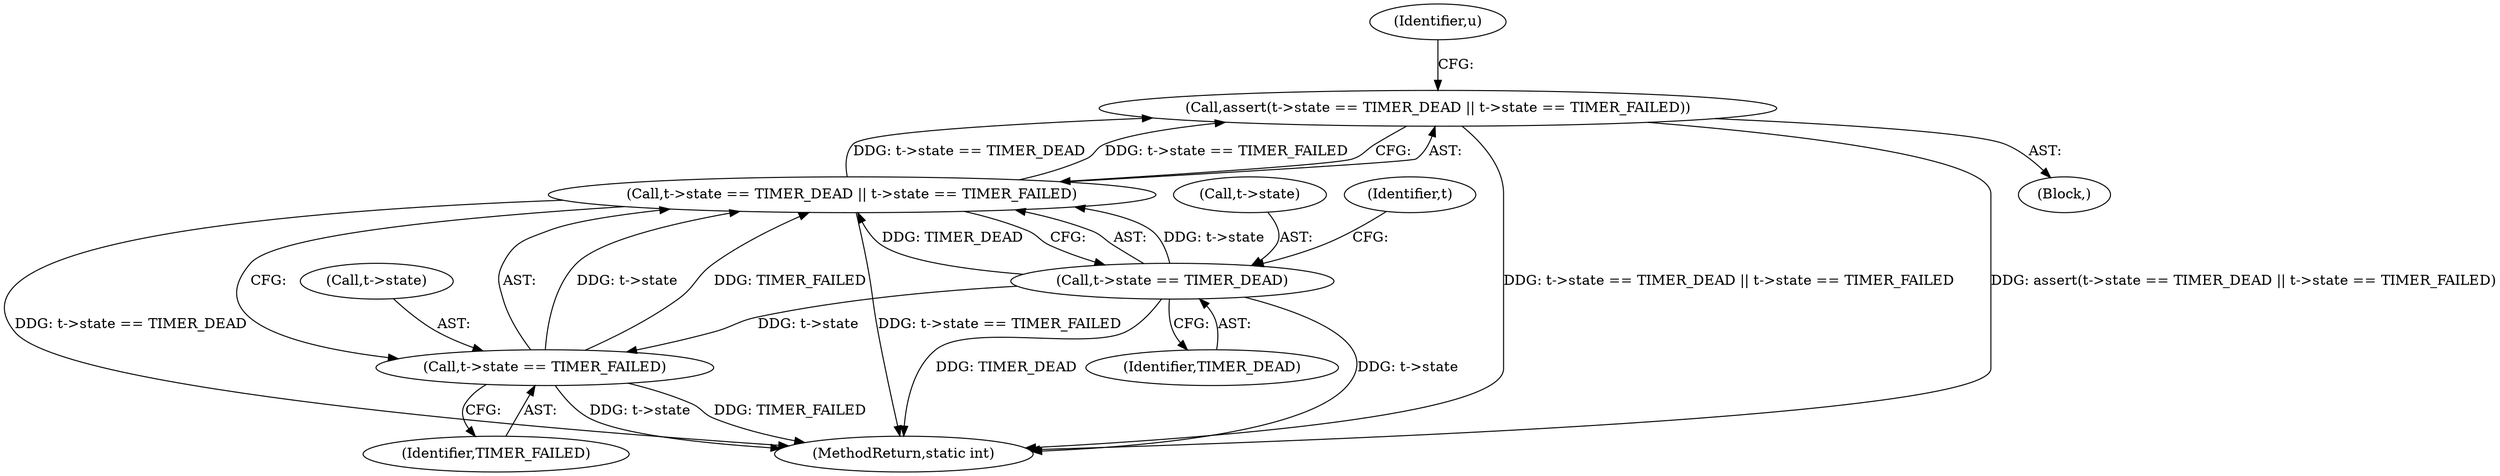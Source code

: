 digraph "0_systemd_ee735086f8670be1591fa9593e80dd60163a7a2f_2@API" {
"1000113" [label="(Call,assert(t->state == TIMER_DEAD || t->state == TIMER_FAILED))"];
"1000114" [label="(Call,t->state == TIMER_DEAD || t->state == TIMER_FAILED)"];
"1000115" [label="(Call,t->state == TIMER_DEAD)"];
"1000120" [label="(Call,t->state == TIMER_FAILED)"];
"1000120" [label="(Call,t->state == TIMER_FAILED)"];
"1000113" [label="(Call,assert(t->state == TIMER_DEAD || t->state == TIMER_FAILED))"];
"1000124" [label="(Identifier,TIMER_FAILED)"];
"1000115" [label="(Call,t->state == TIMER_DEAD)"];
"1000121" [label="(Call,t->state)"];
"1000119" [label="(Identifier,TIMER_DEAD)"];
"1000201" [label="(MethodReturn,static int)"];
"1000104" [label="(Block,)"];
"1000129" [label="(Identifier,u)"];
"1000116" [label="(Call,t->state)"];
"1000114" [label="(Call,t->state == TIMER_DEAD || t->state == TIMER_FAILED)"];
"1000122" [label="(Identifier,t)"];
"1000113" -> "1000104"  [label="AST: "];
"1000113" -> "1000114"  [label="CFG: "];
"1000114" -> "1000113"  [label="AST: "];
"1000129" -> "1000113"  [label="CFG: "];
"1000113" -> "1000201"  [label="DDG: t->state == TIMER_DEAD || t->state == TIMER_FAILED"];
"1000113" -> "1000201"  [label="DDG: assert(t->state == TIMER_DEAD || t->state == TIMER_FAILED)"];
"1000114" -> "1000113"  [label="DDG: t->state == TIMER_DEAD"];
"1000114" -> "1000113"  [label="DDG: t->state == TIMER_FAILED"];
"1000114" -> "1000115"  [label="CFG: "];
"1000114" -> "1000120"  [label="CFG: "];
"1000115" -> "1000114"  [label="AST: "];
"1000120" -> "1000114"  [label="AST: "];
"1000114" -> "1000201"  [label="DDG: t->state == TIMER_DEAD"];
"1000114" -> "1000201"  [label="DDG: t->state == TIMER_FAILED"];
"1000115" -> "1000114"  [label="DDG: t->state"];
"1000115" -> "1000114"  [label="DDG: TIMER_DEAD"];
"1000120" -> "1000114"  [label="DDG: t->state"];
"1000120" -> "1000114"  [label="DDG: TIMER_FAILED"];
"1000115" -> "1000119"  [label="CFG: "];
"1000116" -> "1000115"  [label="AST: "];
"1000119" -> "1000115"  [label="AST: "];
"1000122" -> "1000115"  [label="CFG: "];
"1000115" -> "1000201"  [label="DDG: TIMER_DEAD"];
"1000115" -> "1000201"  [label="DDG: t->state"];
"1000115" -> "1000120"  [label="DDG: t->state"];
"1000120" -> "1000124"  [label="CFG: "];
"1000121" -> "1000120"  [label="AST: "];
"1000124" -> "1000120"  [label="AST: "];
"1000120" -> "1000201"  [label="DDG: t->state"];
"1000120" -> "1000201"  [label="DDG: TIMER_FAILED"];
}
